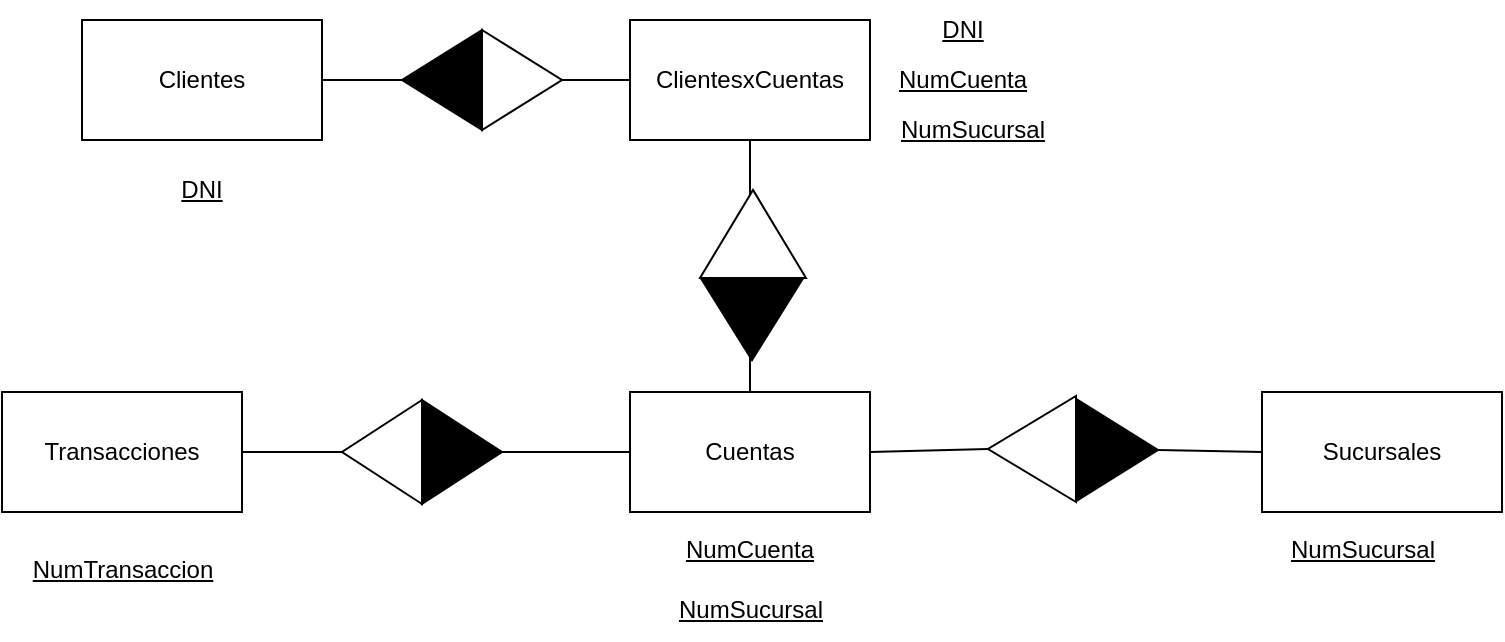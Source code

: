 <mxfile version="24.3.1" type="github">
  <diagram name="Página-1" id="6fLYmgYqFL5bnt_VL8Su">
    <mxGraphModel dx="1050" dy="557" grid="1" gridSize="10" guides="1" tooltips="1" connect="1" arrows="1" fold="1" page="1" pageScale="1" pageWidth="827" pageHeight="1169" math="0" shadow="0">
      <root>
        <mxCell id="0" />
        <mxCell id="1" parent="0" />
        <mxCell id="zvTXQX7tHT0uFYKEAiRr-1" value="Clientes" style="rounded=0;whiteSpace=wrap;html=1;" vertex="1" parent="1">
          <mxGeometry x="80" y="170" width="120" height="60" as="geometry" />
        </mxCell>
        <mxCell id="zvTXQX7tHT0uFYKEAiRr-2" value="Cuentas" style="rounded=0;whiteSpace=wrap;html=1;" vertex="1" parent="1">
          <mxGeometry x="354" y="356" width="120" height="60" as="geometry" />
        </mxCell>
        <mxCell id="zvTXQX7tHT0uFYKEAiRr-3" value="Transacciones" style="rounded=0;whiteSpace=wrap;html=1;" vertex="1" parent="1">
          <mxGeometry x="40" y="356" width="120" height="60" as="geometry" />
        </mxCell>
        <mxCell id="zvTXQX7tHT0uFYKEAiRr-4" value="Sucursales" style="rounded=0;whiteSpace=wrap;html=1;" vertex="1" parent="1">
          <mxGeometry x="670" y="356" width="120" height="60" as="geometry" />
        </mxCell>
        <mxCell id="zvTXQX7tHT0uFYKEAiRr-24" value="ClientesxCuentas" style="rounded=0;whiteSpace=wrap;html=1;" vertex="1" parent="1">
          <mxGeometry x="354" y="170" width="120" height="60" as="geometry" />
        </mxCell>
        <mxCell id="zvTXQX7tHT0uFYKEAiRr-26" value="" style="endArrow=none;html=1;rounded=0;exitX=1;exitY=0.5;exitDx=0;exitDy=0;entryX=0;entryY=0.5;entryDx=0;entryDy=0;" edge="1" parent="1" source="zvTXQX7tHT0uFYKEAiRr-1" target="zvTXQX7tHT0uFYKEAiRr-24">
          <mxGeometry width="50" height="50" relative="1" as="geometry">
            <mxPoint x="450" y="410" as="sourcePoint" />
            <mxPoint x="500" y="360" as="targetPoint" />
          </mxGeometry>
        </mxCell>
        <mxCell id="zvTXQX7tHT0uFYKEAiRr-27" value="" style="endArrow=none;html=1;rounded=0;entryX=0.5;entryY=0;entryDx=0;entryDy=0;exitX=0.5;exitY=1;exitDx=0;exitDy=0;" edge="1" parent="1" source="zvTXQX7tHT0uFYKEAiRr-24" target="zvTXQX7tHT0uFYKEAiRr-2">
          <mxGeometry width="50" height="50" relative="1" as="geometry">
            <mxPoint x="474" y="220" as="sourcePoint" />
            <mxPoint x="524" y="170" as="targetPoint" />
          </mxGeometry>
        </mxCell>
        <mxCell id="zvTXQX7tHT0uFYKEAiRr-39" value="" style="group" vertex="1" connectable="0" parent="1">
          <mxGeometry x="520" y="360" width="98" height="82" as="geometry" />
        </mxCell>
        <mxCell id="zvTXQX7tHT0uFYKEAiRr-13" value="" style="group;rotation=90;" vertex="1" connectable="0" parent="zvTXQX7tHT0uFYKEAiRr-39">
          <mxGeometry x="-15" y="17" width="80" height="50" as="geometry" />
        </mxCell>
        <mxCell id="zvTXQX7tHT0uFYKEAiRr-10" value="" style="triangle;whiteSpace=wrap;html=1;rotation=-90;direction=north;" vertex="1" parent="zvTXQX7tHT0uFYKEAiRr-13">
          <mxGeometry x="23.5" y="-14.5" width="53" height="44" as="geometry" />
        </mxCell>
        <mxCell id="zvTXQX7tHT0uFYKEAiRr-12" value="" style="triangle;whiteSpace=wrap;html=1;direction=south;strokeColor=#000000;fillColor=#000000;rotation=-90;" vertex="1" parent="zvTXQX7tHT0uFYKEAiRr-39">
          <mxGeometry x="53" y="5" width="50" height="40" as="geometry" />
        </mxCell>
        <mxCell id="zvTXQX7tHT0uFYKEAiRr-42" value="" style="endArrow=none;html=1;rounded=0;exitX=1;exitY=0.5;exitDx=0;exitDy=0;entryX=0;entryY=0.5;entryDx=0;entryDy=0;" edge="1" parent="1" source="zvTXQX7tHT0uFYKEAiRr-31" target="zvTXQX7tHT0uFYKEAiRr-2">
          <mxGeometry width="50" height="50" relative="1" as="geometry">
            <mxPoint x="460" y="410" as="sourcePoint" />
            <mxPoint x="350" y="326" as="targetPoint" />
          </mxGeometry>
        </mxCell>
        <mxCell id="zvTXQX7tHT0uFYKEAiRr-43" value="" style="endArrow=none;html=1;rounded=0;exitX=1;exitY=0.5;exitDx=0;exitDy=0;entryX=1;entryY=0.5;entryDx=0;entryDy=0;" edge="1" parent="1" source="zvTXQX7tHT0uFYKEAiRr-3" target="zvTXQX7tHT0uFYKEAiRr-30">
          <mxGeometry width="50" height="50" relative="1" as="geometry">
            <mxPoint x="460" y="410" as="sourcePoint" />
            <mxPoint x="510" y="360" as="targetPoint" />
          </mxGeometry>
        </mxCell>
        <mxCell id="zvTXQX7tHT0uFYKEAiRr-44" value="" style="endArrow=none;html=1;rounded=0;entryX=1;entryY=0.5;entryDx=0;entryDy=0;exitX=1;exitY=0.5;exitDx=0;exitDy=0;" edge="1" parent="1" source="zvTXQX7tHT0uFYKEAiRr-2" target="zvTXQX7tHT0uFYKEAiRr-10">
          <mxGeometry width="50" height="50" relative="1" as="geometry">
            <mxPoint x="460" y="410" as="sourcePoint" />
            <mxPoint x="510" y="360" as="targetPoint" />
          </mxGeometry>
        </mxCell>
        <mxCell id="zvTXQX7tHT0uFYKEAiRr-45" value="" style="endArrow=none;html=1;rounded=0;entryX=0;entryY=0.5;entryDx=0;entryDy=0;exitX=1;exitY=0.5;exitDx=0;exitDy=0;" edge="1" parent="1" source="zvTXQX7tHT0uFYKEAiRr-12" target="zvTXQX7tHT0uFYKEAiRr-4">
          <mxGeometry width="50" height="50" relative="1" as="geometry">
            <mxPoint x="460" y="410" as="sourcePoint" />
            <mxPoint x="510" y="360" as="targetPoint" />
          </mxGeometry>
        </mxCell>
        <mxCell id="zvTXQX7tHT0uFYKEAiRr-47" value="c" style="group" vertex="1" connectable="0" parent="1">
          <mxGeometry x="210" y="360" width="80" height="52" as="geometry" />
        </mxCell>
        <mxCell id="zvTXQX7tHT0uFYKEAiRr-30" value="" style="triangle;whiteSpace=wrap;html=1;rotation=-180;fillColor=#FFFFFF;" vertex="1" parent="zvTXQX7tHT0uFYKEAiRr-47">
          <mxGeometry width="40" height="52" as="geometry" />
        </mxCell>
        <mxCell id="zvTXQX7tHT0uFYKEAiRr-31" value="" style="triangle;whiteSpace=wrap;html=1;direction=west;strokeColor=#000000;fillColor=#000000;rotation=-180;" vertex="1" parent="zvTXQX7tHT0uFYKEAiRr-47">
          <mxGeometry x="40" width="40" height="52" as="geometry" />
        </mxCell>
        <mxCell id="zvTXQX7tHT0uFYKEAiRr-48" value="" style="group;rotation=-180;" vertex="1" connectable="0" parent="1">
          <mxGeometry x="240" y="175" width="80" height="50" as="geometry" />
        </mxCell>
        <mxCell id="zvTXQX7tHT0uFYKEAiRr-49" value="" style="triangle;whiteSpace=wrap;html=1;rotation=-360;fillColor=#FFFFFF;" vertex="1" parent="zvTXQX7tHT0uFYKEAiRr-48">
          <mxGeometry x="40" width="40" height="50" as="geometry" />
        </mxCell>
        <mxCell id="zvTXQX7tHT0uFYKEAiRr-50" value="" style="triangle;whiteSpace=wrap;html=1;direction=west;strokeColor=#000000;fillColor=#000000;rotation=-360;" vertex="1" parent="zvTXQX7tHT0uFYKEAiRr-48">
          <mxGeometry width="40" height="50" as="geometry" />
        </mxCell>
        <mxCell id="zvTXQX7tHT0uFYKEAiRr-51" value="" style="group;rotation=90;" vertex="1" connectable="0" parent="1">
          <mxGeometry x="350" y="250" width="98" height="82" as="geometry" />
        </mxCell>
        <mxCell id="zvTXQX7tHT0uFYKEAiRr-52" value="" style="group;rotation=180;" vertex="1" connectable="0" parent="zvTXQX7tHT0uFYKEAiRr-51">
          <mxGeometry x="8" y="-8" width="80" height="50" as="geometry" />
        </mxCell>
        <mxCell id="zvTXQX7tHT0uFYKEAiRr-53" value="" style="triangle;whiteSpace=wrap;html=1;rotation=0;direction=north;" vertex="1" parent="zvTXQX7tHT0uFYKEAiRr-52">
          <mxGeometry x="31" y="13" width="53" height="44" as="geometry" />
        </mxCell>
        <mxCell id="zvTXQX7tHT0uFYKEAiRr-54" value="" style="triangle;whiteSpace=wrap;html=1;direction=south;strokeColor=#000000;fillColor=#000000;rotation=0;" vertex="1" parent="zvTXQX7tHT0uFYKEAiRr-51">
          <mxGeometry x="40" y="50" width="50" height="40" as="geometry" />
        </mxCell>
        <mxCell id="zvTXQX7tHT0uFYKEAiRr-55" value="DNI" style="text;html=1;align=center;verticalAlign=middle;whiteSpace=wrap;rounded=0;strokeColor=none;fontStyle=4" vertex="1" parent="1">
          <mxGeometry x="110" y="240" width="60" height="30" as="geometry" />
        </mxCell>
        <mxCell id="zvTXQX7tHT0uFYKEAiRr-57" value="DNI" style="text;html=1;align=center;verticalAlign=middle;resizable=0;points=[];autosize=1;strokeColor=none;fillColor=none;fontStyle=4" vertex="1" parent="1">
          <mxGeometry x="500" y="160" width="40" height="30" as="geometry" />
        </mxCell>
        <mxCell id="zvTXQX7tHT0uFYKEAiRr-58" value="NumCuenta" style="text;html=1;align=center;verticalAlign=middle;resizable=0;points=[];autosize=1;strokeColor=none;fillColor=none;fontStyle=4" vertex="1" parent="1">
          <mxGeometry x="475" y="185" width="90" height="30" as="geometry" />
        </mxCell>
        <mxCell id="zvTXQX7tHT0uFYKEAiRr-59" value="NumSucursal" style="text;html=1;align=center;verticalAlign=middle;resizable=0;points=[];autosize=1;strokeColor=none;fillColor=none;fontStyle=4" vertex="1" parent="1">
          <mxGeometry x="475" y="210" width="100" height="30" as="geometry" />
        </mxCell>
        <mxCell id="zvTXQX7tHT0uFYKEAiRr-60" value="NumSucursal" style="text;html=1;align=center;verticalAlign=middle;resizable=0;points=[];autosize=1;strokeColor=none;fillColor=none;fontStyle=4" vertex="1" parent="1">
          <mxGeometry x="670" y="420" width="100" height="30" as="geometry" />
        </mxCell>
        <mxCell id="zvTXQX7tHT0uFYKEAiRr-61" value="NumCuenta" style="text;html=1;align=center;verticalAlign=middle;whiteSpace=wrap;rounded=0;fontStyle=4" vertex="1" parent="1">
          <mxGeometry x="384" y="420" width="60" height="30" as="geometry" />
        </mxCell>
        <mxCell id="zvTXQX7tHT0uFYKEAiRr-62" value="NumSucursal" style="text;html=1;align=center;verticalAlign=middle;resizable=0;points=[];autosize=1;strokeColor=none;fillColor=none;fontStyle=4" vertex="1" parent="1">
          <mxGeometry x="364" y="450" width="100" height="30" as="geometry" />
        </mxCell>
        <mxCell id="zvTXQX7tHT0uFYKEAiRr-63" value="NumTransaccion" style="text;html=1;align=center;verticalAlign=middle;resizable=0;points=[];autosize=1;strokeColor=none;fillColor=none;fontStyle=4" vertex="1" parent="1">
          <mxGeometry x="45" y="430" width="110" height="30" as="geometry" />
        </mxCell>
      </root>
    </mxGraphModel>
  </diagram>
</mxfile>
